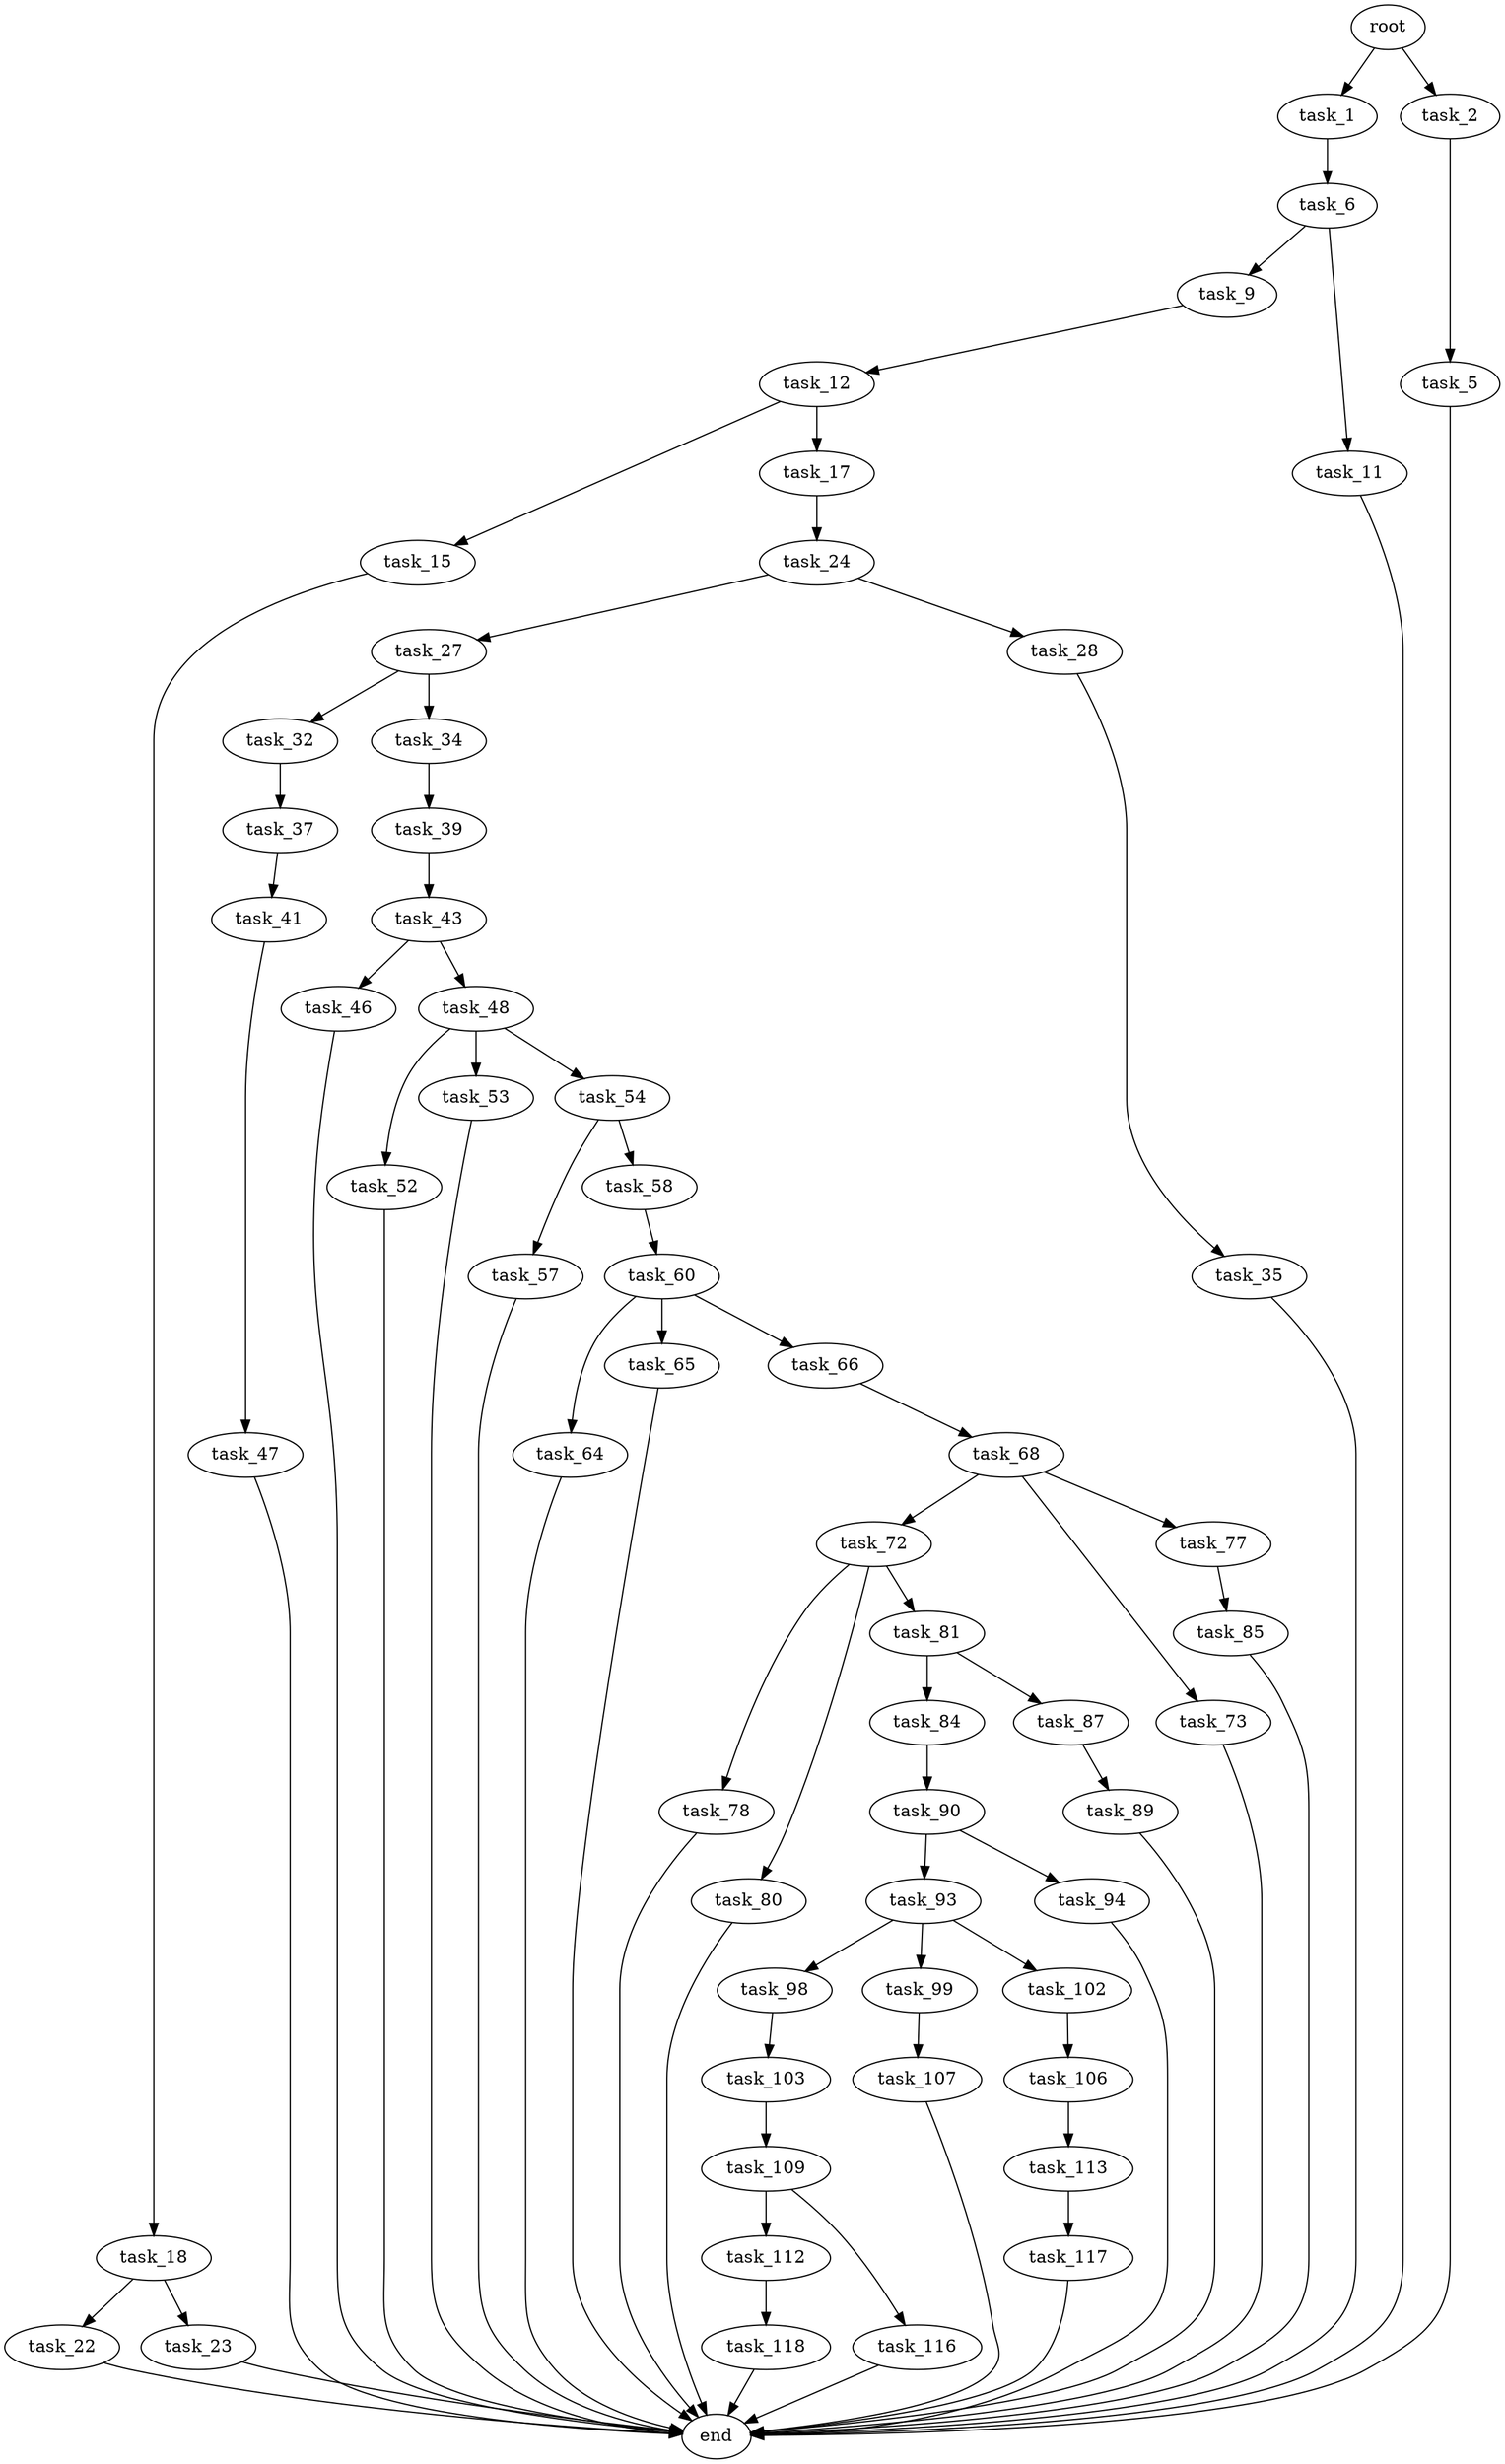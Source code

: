 digraph G {
  root [size="0.000000"];
  task_1 [size="33134466333.000000"];
  task_2 [size="282470242549.000000"];
  task_5 [size="13769192296.000000"];
  task_6 [size="18499229880.000000"];
  task_9 [size="16964456666.000000"];
  task_11 [size="6715425024.000000"];
  task_12 [size="9277062173.000000"];
  task_15 [size="395862358047.000000"];
  task_17 [size="40208003501.000000"];
  task_18 [size="3986288186.000000"];
  task_22 [size="3122952559.000000"];
  task_23 [size="3127077359.000000"];
  task_24 [size="231928233984.000000"];
  task_27 [size="1320829465.000000"];
  task_28 [size="995462176159.000000"];
  task_32 [size="449611198805.000000"];
  task_34 [size="13944093592.000000"];
  task_35 [size="6873590387.000000"];
  task_37 [size="126274930126.000000"];
  task_39 [size="991385697759.000000"];
  task_41 [size="549755813888.000000"];
  task_43 [size="13665777228.000000"];
  task_46 [size="126826290654.000000"];
  task_47 [size="134217728000.000000"];
  task_48 [size="8589934592.000000"];
  task_52 [size="4489545969.000000"];
  task_53 [size="978881027756.000000"];
  task_54 [size="28991029248.000000"];
  task_57 [size="1719319157.000000"];
  task_58 [size="3650012290.000000"];
  task_60 [size="959636476.000000"];
  task_64 [size="549755813888.000000"];
  task_65 [size="13897759770.000000"];
  task_66 [size="1714955396.000000"];
  task_68 [size="134217728000.000000"];
  task_72 [size="549755813888.000000"];
  task_73 [size="28991029248.000000"];
  task_77 [size="368293445632.000000"];
  task_78 [size="8589934592.000000"];
  task_80 [size="68719476736.000000"];
  task_81 [size="18309381784.000000"];
  task_84 [size="244454918554.000000"];
  task_85 [size="782957744838.000000"];
  task_87 [size="487097038599.000000"];
  task_89 [size="285048048370.000000"];
  task_90 [size="134217728000.000000"];
  task_93 [size="16520431914.000000"];
  task_94 [size="8589934592.000000"];
  task_98 [size="26327092553.000000"];
  task_99 [size="714484234505.000000"];
  task_102 [size="782257568208.000000"];
  task_103 [size="45388683643.000000"];
  task_106 [size="549755813888.000000"];
  task_107 [size="480776012254.000000"];
  task_109 [size="41361139039.000000"];
  task_112 [size="545809997996.000000"];
  task_113 [size="8043255248.000000"];
  task_116 [size="127795285118.000000"];
  task_117 [size="13639984024.000000"];
  task_118 [size="324961598645.000000"];
  end [size="0.000000"];

  root -> task_1 [size="1.000000"];
  root -> task_2 [size="1.000000"];
  task_1 -> task_6 [size="536870912.000000"];
  task_2 -> task_5 [size="536870912.000000"];
  task_5 -> end [size="1.000000"];
  task_6 -> task_9 [size="679477248.000000"];
  task_6 -> task_11 [size="679477248.000000"];
  task_9 -> task_12 [size="411041792.000000"];
  task_11 -> end [size="1.000000"];
  task_12 -> task_15 [size="838860800.000000"];
  task_12 -> task_17 [size="838860800.000000"];
  task_15 -> task_18 [size="301989888.000000"];
  task_17 -> task_24 [size="33554432.000000"];
  task_18 -> task_22 [size="75497472.000000"];
  task_18 -> task_23 [size="75497472.000000"];
  task_22 -> end [size="1.000000"];
  task_23 -> end [size="1.000000"];
  task_24 -> task_27 [size="301989888.000000"];
  task_24 -> task_28 [size="301989888.000000"];
  task_27 -> task_32 [size="33554432.000000"];
  task_27 -> task_34 [size="33554432.000000"];
  task_28 -> task_35 [size="679477248.000000"];
  task_32 -> task_37 [size="411041792.000000"];
  task_34 -> task_39 [size="411041792.000000"];
  task_35 -> end [size="1.000000"];
  task_37 -> task_41 [size="536870912.000000"];
  task_39 -> task_43 [size="679477248.000000"];
  task_41 -> task_47 [size="536870912.000000"];
  task_43 -> task_46 [size="301989888.000000"];
  task_43 -> task_48 [size="301989888.000000"];
  task_46 -> end [size="1.000000"];
  task_47 -> end [size="1.000000"];
  task_48 -> task_52 [size="33554432.000000"];
  task_48 -> task_53 [size="33554432.000000"];
  task_48 -> task_54 [size="33554432.000000"];
  task_52 -> end [size="1.000000"];
  task_53 -> end [size="1.000000"];
  task_54 -> task_57 [size="75497472.000000"];
  task_54 -> task_58 [size="75497472.000000"];
  task_57 -> end [size="1.000000"];
  task_58 -> task_60 [size="75497472.000000"];
  task_60 -> task_64 [size="33554432.000000"];
  task_60 -> task_65 [size="33554432.000000"];
  task_60 -> task_66 [size="33554432.000000"];
  task_64 -> end [size="1.000000"];
  task_65 -> end [size="1.000000"];
  task_66 -> task_68 [size="33554432.000000"];
  task_68 -> task_72 [size="209715200.000000"];
  task_68 -> task_73 [size="209715200.000000"];
  task_68 -> task_77 [size="209715200.000000"];
  task_72 -> task_78 [size="536870912.000000"];
  task_72 -> task_80 [size="536870912.000000"];
  task_72 -> task_81 [size="536870912.000000"];
  task_73 -> end [size="1.000000"];
  task_77 -> task_85 [size="411041792.000000"];
  task_78 -> end [size="1.000000"];
  task_80 -> end [size="1.000000"];
  task_81 -> task_84 [size="838860800.000000"];
  task_81 -> task_87 [size="838860800.000000"];
  task_84 -> task_90 [size="301989888.000000"];
  task_85 -> end [size="1.000000"];
  task_87 -> task_89 [size="679477248.000000"];
  task_89 -> end [size="1.000000"];
  task_90 -> task_93 [size="209715200.000000"];
  task_90 -> task_94 [size="209715200.000000"];
  task_93 -> task_98 [size="75497472.000000"];
  task_93 -> task_99 [size="75497472.000000"];
  task_93 -> task_102 [size="75497472.000000"];
  task_94 -> end [size="1.000000"];
  task_98 -> task_103 [size="536870912.000000"];
  task_99 -> task_107 [size="536870912.000000"];
  task_102 -> task_106 [size="536870912.000000"];
  task_103 -> task_109 [size="838860800.000000"];
  task_106 -> task_113 [size="536870912.000000"];
  task_107 -> end [size="1.000000"];
  task_109 -> task_112 [size="75497472.000000"];
  task_109 -> task_116 [size="75497472.000000"];
  task_112 -> task_118 [size="838860800.000000"];
  task_113 -> task_117 [size="209715200.000000"];
  task_116 -> end [size="1.000000"];
  task_117 -> end [size="1.000000"];
  task_118 -> end [size="1.000000"];
}
